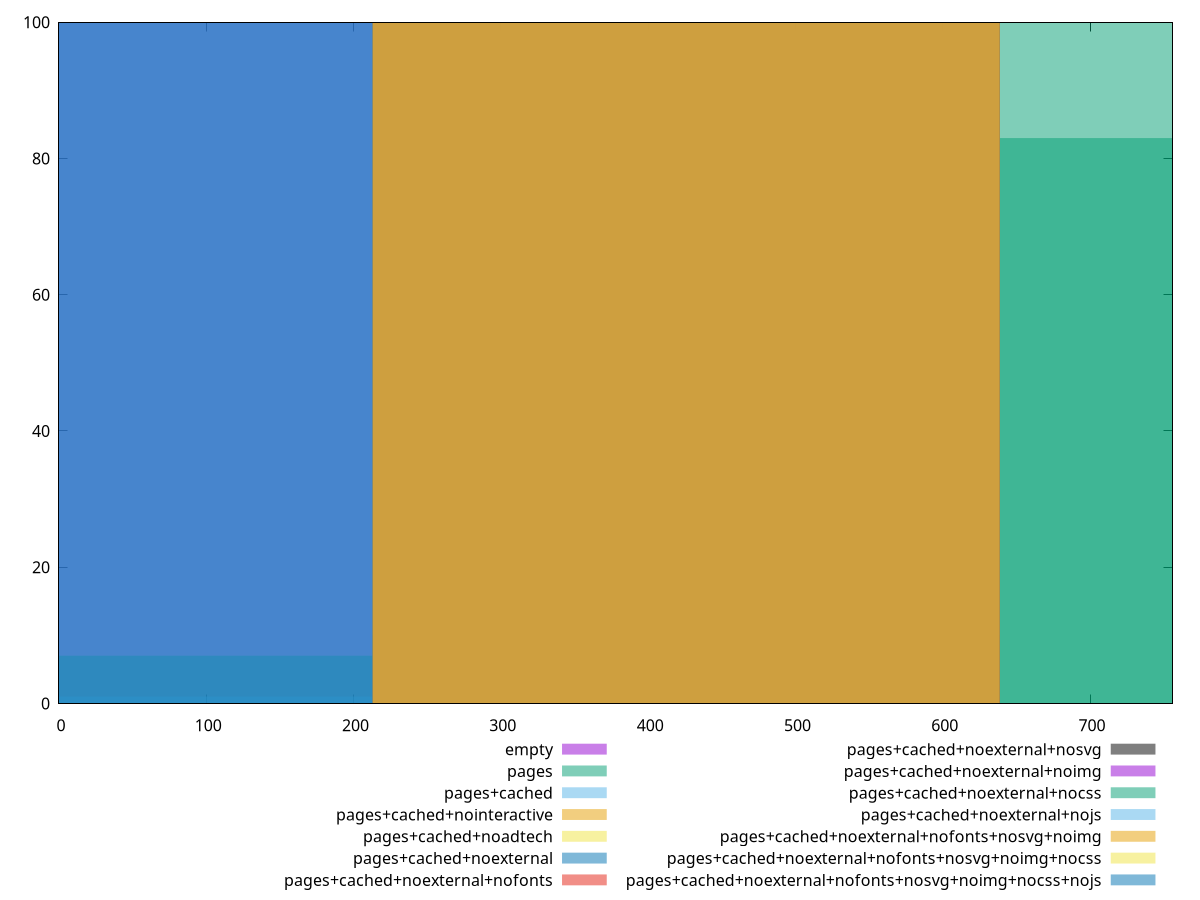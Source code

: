 reset

$empty <<EOF
0 100
EOF

$pages <<EOF
0 7
851.5144507922976 83
425.7572253961488 10
EOF

$pagesCached <<EOF
0 1
425.7572253961488 99
EOF

$pagesCachedNointeractive <<EOF
425.7572253961488 100
EOF

$pagesCachedNoadtech <<EOF
425.7572253961488 100
EOF

$pagesCachedNoexternal <<EOF
425.7572253961488 100
EOF

$pagesCachedNoexternalNofonts <<EOF
425.7572253961488 100
EOF

$pagesCachedNoexternalNosvg <<EOF
425.7572253961488 100
EOF

$pagesCachedNoexternalNoimg <<EOF
425.7572253961488 100
EOF

$pagesCachedNoexternalNocss <<EOF
851.5144507922976 100
EOF

$pagesCachedNoexternalNojs <<EOF
0 100
EOF

$pagesCachedNoexternalNofontsNosvgNoimg <<EOF
425.7572253961488 100
EOF

$pagesCachedNoexternalNofontsNosvgNoimgNocss <<EOF
425.7572253961488 100
EOF

$pagesCachedNoexternalNofontsNosvgNoimgNocssNojs <<EOF
0 100
EOF

set key outside below
set boxwidth 425.7572253961488
set xrange [0:756]
set yrange [0:100]
set style fill transparent solid 0.5 noborder
set terminal svg size 640, 620 enhanced background rgb 'white'
set output "report_00007_2020-12-11T15:55:29.892Z/uses-rel-preload/comparison/histogram/all_raw.svg"

plot $empty title "empty" with boxes, \
     $pages title "pages" with boxes, \
     $pagesCached title "pages+cached" with boxes, \
     $pagesCachedNointeractive title "pages+cached+nointeractive" with boxes, \
     $pagesCachedNoadtech title "pages+cached+noadtech" with boxes, \
     $pagesCachedNoexternal title "pages+cached+noexternal" with boxes, \
     $pagesCachedNoexternalNofonts title "pages+cached+noexternal+nofonts" with boxes, \
     $pagesCachedNoexternalNosvg title "pages+cached+noexternal+nosvg" with boxes, \
     $pagesCachedNoexternalNoimg title "pages+cached+noexternal+noimg" with boxes, \
     $pagesCachedNoexternalNocss title "pages+cached+noexternal+nocss" with boxes, \
     $pagesCachedNoexternalNojs title "pages+cached+noexternal+nojs" with boxes, \
     $pagesCachedNoexternalNofontsNosvgNoimg title "pages+cached+noexternal+nofonts+nosvg+noimg" with boxes, \
     $pagesCachedNoexternalNofontsNosvgNoimgNocss title "pages+cached+noexternal+nofonts+nosvg+noimg+nocss" with boxes, \
     $pagesCachedNoexternalNofontsNosvgNoimgNocssNojs title "pages+cached+noexternal+nofonts+nosvg+noimg+nocss+nojs" with boxes

reset
